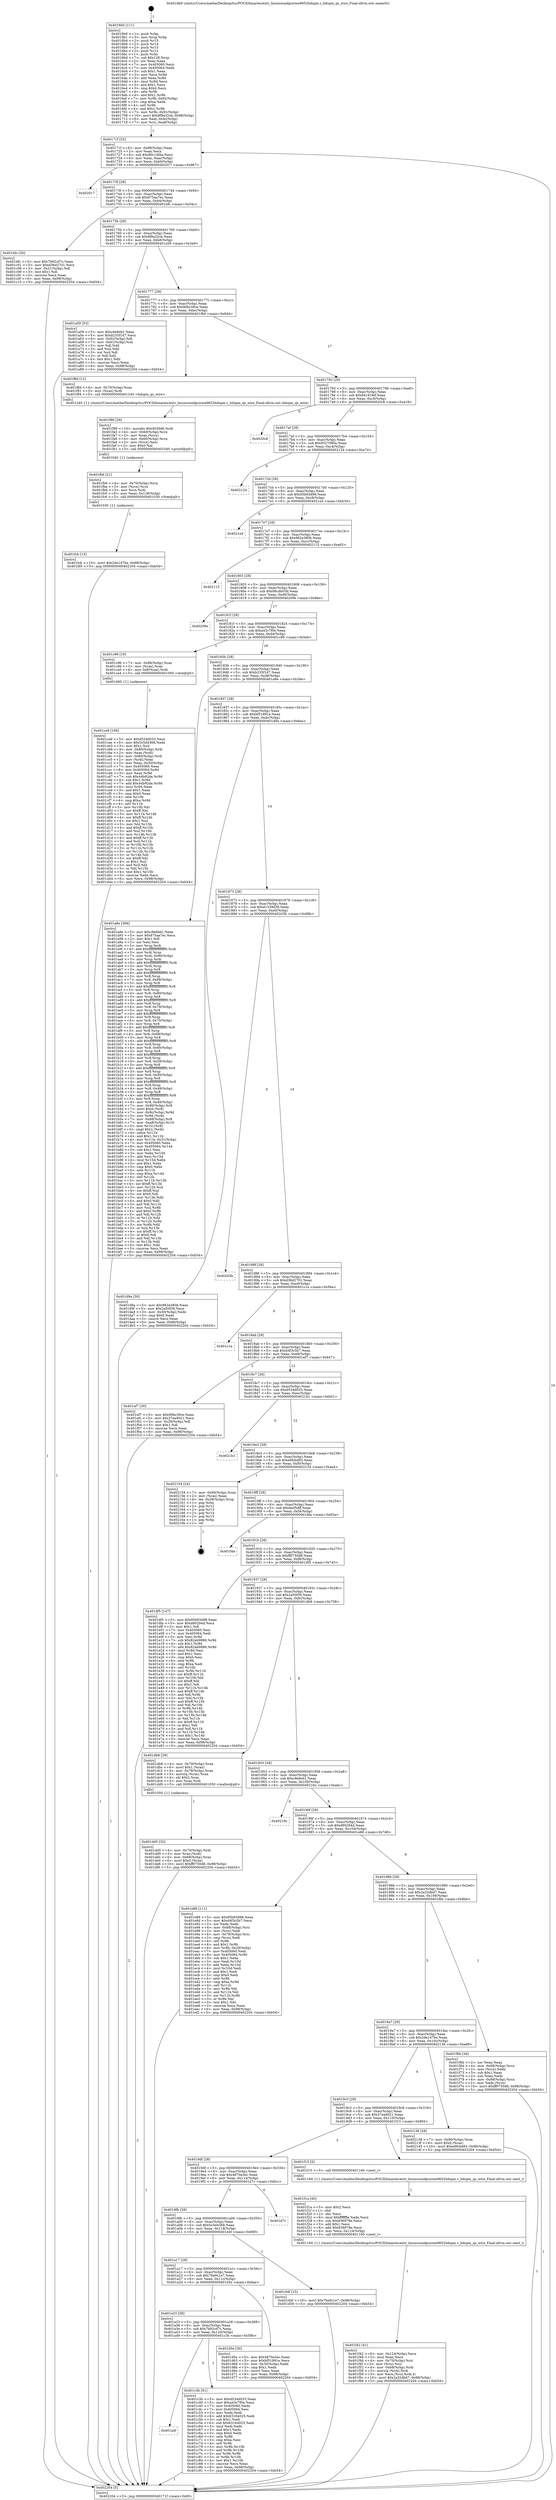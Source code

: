 digraph "0x4016b0" {
  label = "0x4016b0 (/mnt/c/Users/mathe/Desktop/tcc/POCII/binaries/extr_linuxsoundpcirme9652hdspm.c_hdspm_qs_wire_Final-ollvm.out::main(0))"
  labelloc = "t"
  node[shape=record]

  Entry [label="",width=0.3,height=0.3,shape=circle,fillcolor=black,style=filled]
  "0x40171f" [label="{
     0x40171f [32]\l
     | [instrs]\l
     &nbsp;&nbsp;0x40171f \<+6\>: mov -0x98(%rbp),%eax\l
     &nbsp;&nbsp;0x401725 \<+2\>: mov %eax,%ecx\l
     &nbsp;&nbsp;0x401727 \<+6\>: sub $0x80c14fda,%ecx\l
     &nbsp;&nbsp;0x40172d \<+6\>: mov %eax,-0xac(%rbp)\l
     &nbsp;&nbsp;0x401733 \<+6\>: mov %ecx,-0xb0(%rbp)\l
     &nbsp;&nbsp;0x401739 \<+6\>: je 0000000000402017 \<main+0x967\>\l
  }"]
  "0x402017" [label="{
     0x402017\l
  }", style=dashed]
  "0x40173f" [label="{
     0x40173f [28]\l
     | [instrs]\l
     &nbsp;&nbsp;0x40173f \<+5\>: jmp 0000000000401744 \<main+0x94\>\l
     &nbsp;&nbsp;0x401744 \<+6\>: mov -0xac(%rbp),%eax\l
     &nbsp;&nbsp;0x40174a \<+5\>: sub $0x875aa7ec,%eax\l
     &nbsp;&nbsp;0x40174f \<+6\>: mov %eax,-0xb4(%rbp)\l
     &nbsp;&nbsp;0x401755 \<+6\>: je 0000000000401bfc \<main+0x54c\>\l
  }"]
  Exit [label="",width=0.3,height=0.3,shape=circle,fillcolor=black,style=filled,peripheries=2]
  "0x401bfc" [label="{
     0x401bfc [30]\l
     | [instrs]\l
     &nbsp;&nbsp;0x401bfc \<+5\>: mov $0x7b92cd7c,%eax\l
     &nbsp;&nbsp;0x401c01 \<+5\>: mov $0xd36d2701,%ecx\l
     &nbsp;&nbsp;0x401c06 \<+3\>: mov -0x31(%rbp),%dl\l
     &nbsp;&nbsp;0x401c09 \<+3\>: test $0x1,%dl\l
     &nbsp;&nbsp;0x401c0c \<+3\>: cmovne %ecx,%eax\l
     &nbsp;&nbsp;0x401c0f \<+6\>: mov %eax,-0x98(%rbp)\l
     &nbsp;&nbsp;0x401c15 \<+5\>: jmp 0000000000402204 \<main+0xb54\>\l
  }"]
  "0x40175b" [label="{
     0x40175b [28]\l
     | [instrs]\l
     &nbsp;&nbsp;0x40175b \<+5\>: jmp 0000000000401760 \<main+0xb0\>\l
     &nbsp;&nbsp;0x401760 \<+6\>: mov -0xac(%rbp),%eax\l
     &nbsp;&nbsp;0x401766 \<+5\>: sub $0x8f9a32cb,%eax\l
     &nbsp;&nbsp;0x40176b \<+6\>: mov %eax,-0xb8(%rbp)\l
     &nbsp;&nbsp;0x401771 \<+6\>: je 0000000000401a59 \<main+0x3a9\>\l
  }"]
  "0x401fcb" [label="{
     0x401fcb [15]\l
     | [instrs]\l
     &nbsp;&nbsp;0x401fcb \<+10\>: movl $0x2de147be,-0x98(%rbp)\l
     &nbsp;&nbsp;0x401fd5 \<+5\>: jmp 0000000000402204 \<main+0xb54\>\l
  }"]
  "0x401a59" [label="{
     0x401a59 [53]\l
     | [instrs]\l
     &nbsp;&nbsp;0x401a59 \<+5\>: mov $0xc9e8eb1,%eax\l
     &nbsp;&nbsp;0x401a5e \<+5\>: mov $0xb235f1d7,%ecx\l
     &nbsp;&nbsp;0x401a63 \<+6\>: mov -0x92(%rbp),%dl\l
     &nbsp;&nbsp;0x401a69 \<+7\>: mov -0x91(%rbp),%sil\l
     &nbsp;&nbsp;0x401a70 \<+3\>: mov %dl,%dil\l
     &nbsp;&nbsp;0x401a73 \<+3\>: and %sil,%dil\l
     &nbsp;&nbsp;0x401a76 \<+3\>: xor %sil,%dl\l
     &nbsp;&nbsp;0x401a79 \<+3\>: or %dl,%dil\l
     &nbsp;&nbsp;0x401a7c \<+4\>: test $0x1,%dil\l
     &nbsp;&nbsp;0x401a80 \<+3\>: cmovne %ecx,%eax\l
     &nbsp;&nbsp;0x401a83 \<+6\>: mov %eax,-0x98(%rbp)\l
     &nbsp;&nbsp;0x401a89 \<+5\>: jmp 0000000000402204 \<main+0xb54\>\l
  }"]
  "0x401777" [label="{
     0x401777 [28]\l
     | [instrs]\l
     &nbsp;&nbsp;0x401777 \<+5\>: jmp 000000000040177c \<main+0xcc\>\l
     &nbsp;&nbsp;0x40177c \<+6\>: mov -0xac(%rbp),%eax\l
     &nbsp;&nbsp;0x401782 \<+5\>: sub $0x90bc39ce,%eax\l
     &nbsp;&nbsp;0x401787 \<+6\>: mov %eax,-0xbc(%rbp)\l
     &nbsp;&nbsp;0x40178d \<+6\>: je 0000000000401f8d \<main+0x8dd\>\l
  }"]
  "0x402204" [label="{
     0x402204 [5]\l
     | [instrs]\l
     &nbsp;&nbsp;0x402204 \<+5\>: jmp 000000000040171f \<main+0x6f\>\l
  }"]
  "0x4016b0" [label="{
     0x4016b0 [111]\l
     | [instrs]\l
     &nbsp;&nbsp;0x4016b0 \<+1\>: push %rbp\l
     &nbsp;&nbsp;0x4016b1 \<+3\>: mov %rsp,%rbp\l
     &nbsp;&nbsp;0x4016b4 \<+2\>: push %r15\l
     &nbsp;&nbsp;0x4016b6 \<+2\>: push %r14\l
     &nbsp;&nbsp;0x4016b8 \<+2\>: push %r13\l
     &nbsp;&nbsp;0x4016ba \<+2\>: push %r12\l
     &nbsp;&nbsp;0x4016bc \<+1\>: push %rbx\l
     &nbsp;&nbsp;0x4016bd \<+7\>: sub $0x128,%rsp\l
     &nbsp;&nbsp;0x4016c4 \<+2\>: xor %eax,%eax\l
     &nbsp;&nbsp;0x4016c6 \<+7\>: mov 0x405060,%ecx\l
     &nbsp;&nbsp;0x4016cd \<+7\>: mov 0x405064,%edx\l
     &nbsp;&nbsp;0x4016d4 \<+3\>: sub $0x1,%eax\l
     &nbsp;&nbsp;0x4016d7 \<+3\>: mov %ecx,%r8d\l
     &nbsp;&nbsp;0x4016da \<+3\>: add %eax,%r8d\l
     &nbsp;&nbsp;0x4016dd \<+4\>: imul %r8d,%ecx\l
     &nbsp;&nbsp;0x4016e1 \<+3\>: and $0x1,%ecx\l
     &nbsp;&nbsp;0x4016e4 \<+3\>: cmp $0x0,%ecx\l
     &nbsp;&nbsp;0x4016e7 \<+4\>: sete %r9b\l
     &nbsp;&nbsp;0x4016eb \<+4\>: and $0x1,%r9b\l
     &nbsp;&nbsp;0x4016ef \<+7\>: mov %r9b,-0x92(%rbp)\l
     &nbsp;&nbsp;0x4016f6 \<+3\>: cmp $0xa,%edx\l
     &nbsp;&nbsp;0x4016f9 \<+4\>: setl %r9b\l
     &nbsp;&nbsp;0x4016fd \<+4\>: and $0x1,%r9b\l
     &nbsp;&nbsp;0x401701 \<+7\>: mov %r9b,-0x91(%rbp)\l
     &nbsp;&nbsp;0x401708 \<+10\>: movl $0x8f9a32cb,-0x98(%rbp)\l
     &nbsp;&nbsp;0x401712 \<+6\>: mov %edi,-0x9c(%rbp)\l
     &nbsp;&nbsp;0x401718 \<+7\>: mov %rsi,-0xa8(%rbp)\l
  }"]
  "0x401fb6" [label="{
     0x401fb6 [21]\l
     | [instrs]\l
     &nbsp;&nbsp;0x401fb6 \<+4\>: mov -0x70(%rbp),%rcx\l
     &nbsp;&nbsp;0x401fba \<+3\>: mov (%rcx),%rcx\l
     &nbsp;&nbsp;0x401fbd \<+3\>: mov %rcx,%rdi\l
     &nbsp;&nbsp;0x401fc0 \<+6\>: mov %eax,-0x128(%rbp)\l
     &nbsp;&nbsp;0x401fc6 \<+5\>: call 0000000000401030 \<free@plt\>\l
     | [calls]\l
     &nbsp;&nbsp;0x401030 \{1\} (unknown)\l
  }"]
  "0x401f8d" [label="{
     0x401f8d [12]\l
     | [instrs]\l
     &nbsp;&nbsp;0x401f8d \<+4\>: mov -0x70(%rbp),%rax\l
     &nbsp;&nbsp;0x401f91 \<+3\>: mov (%rax),%rdi\l
     &nbsp;&nbsp;0x401f94 \<+5\>: call 0000000000401240 \<hdspm_qs_wire\>\l
     | [calls]\l
     &nbsp;&nbsp;0x401240 \{1\} (/mnt/c/Users/mathe/Desktop/tcc/POCII/binaries/extr_linuxsoundpcirme9652hdspm.c_hdspm_qs_wire_Final-ollvm.out::hdspm_qs_wire)\l
  }"]
  "0x401793" [label="{
     0x401793 [28]\l
     | [instrs]\l
     &nbsp;&nbsp;0x401793 \<+5\>: jmp 0000000000401798 \<main+0xe8\>\l
     &nbsp;&nbsp;0x401798 \<+6\>: mov -0xac(%rbp),%eax\l
     &nbsp;&nbsp;0x40179e \<+5\>: sub $0x94191fef,%eax\l
     &nbsp;&nbsp;0x4017a3 \<+6\>: mov %eax,-0xc0(%rbp)\l
     &nbsp;&nbsp;0x4017a9 \<+6\>: je 00000000004020c8 \<main+0xa18\>\l
  }"]
  "0x401f99" [label="{
     0x401f99 [29]\l
     | [instrs]\l
     &nbsp;&nbsp;0x401f99 \<+10\>: movabs $0x4030d6,%rdi\l
     &nbsp;&nbsp;0x401fa3 \<+4\>: mov -0x60(%rbp),%rcx\l
     &nbsp;&nbsp;0x401fa7 \<+2\>: mov %eax,(%rcx)\l
     &nbsp;&nbsp;0x401fa9 \<+4\>: mov -0x60(%rbp),%rcx\l
     &nbsp;&nbsp;0x401fad \<+2\>: mov (%rcx),%esi\l
     &nbsp;&nbsp;0x401faf \<+2\>: mov $0x0,%al\l
     &nbsp;&nbsp;0x401fb1 \<+5\>: call 0000000000401040 \<printf@plt\>\l
     | [calls]\l
     &nbsp;&nbsp;0x401040 \{1\} (unknown)\l
  }"]
  "0x4020c8" [label="{
     0x4020c8\l
  }", style=dashed]
  "0x4017af" [label="{
     0x4017af [28]\l
     | [instrs]\l
     &nbsp;&nbsp;0x4017af \<+5\>: jmp 00000000004017b4 \<main+0x104\>\l
     &nbsp;&nbsp;0x4017b4 \<+6\>: mov -0xac(%rbp),%eax\l
     &nbsp;&nbsp;0x4017ba \<+5\>: sub $0x9527080e,%eax\l
     &nbsp;&nbsp;0x4017bf \<+6\>: mov %eax,-0xc4(%rbp)\l
     &nbsp;&nbsp;0x4017c5 \<+6\>: je 0000000000402124 \<main+0xa74\>\l
  }"]
  "0x401f42" [label="{
     0x401f42 [41]\l
     | [instrs]\l
     &nbsp;&nbsp;0x401f42 \<+6\>: mov -0x124(%rbp),%ecx\l
     &nbsp;&nbsp;0x401f48 \<+3\>: imul %eax,%ecx\l
     &nbsp;&nbsp;0x401f4b \<+4\>: mov -0x70(%rbp),%rsi\l
     &nbsp;&nbsp;0x401f4f \<+3\>: mov (%rsi),%rsi\l
     &nbsp;&nbsp;0x401f52 \<+4\>: mov -0x68(%rbp),%rdi\l
     &nbsp;&nbsp;0x401f56 \<+3\>: movslq (%rdi),%rdi\l
     &nbsp;&nbsp;0x401f59 \<+3\>: mov %ecx,(%rsi,%rdi,4)\l
     &nbsp;&nbsp;0x401f5c \<+10\>: movl $0x2a32dbd7,-0x98(%rbp)\l
     &nbsp;&nbsp;0x401f66 \<+5\>: jmp 0000000000402204 \<main+0xb54\>\l
  }"]
  "0x402124" [label="{
     0x402124\l
  }", style=dashed]
  "0x4017cb" [label="{
     0x4017cb [28]\l
     | [instrs]\l
     &nbsp;&nbsp;0x4017cb \<+5\>: jmp 00000000004017d0 \<main+0x120\>\l
     &nbsp;&nbsp;0x4017d0 \<+6\>: mov -0xac(%rbp),%eax\l
     &nbsp;&nbsp;0x4017d6 \<+5\>: sub $0x95b93d98,%eax\l
     &nbsp;&nbsp;0x4017db \<+6\>: mov %eax,-0xc8(%rbp)\l
     &nbsp;&nbsp;0x4017e1 \<+6\>: je 00000000004021e4 \<main+0xb34\>\l
  }"]
  "0x401f1a" [label="{
     0x401f1a [40]\l
     | [instrs]\l
     &nbsp;&nbsp;0x401f1a \<+5\>: mov $0x2,%ecx\l
     &nbsp;&nbsp;0x401f1f \<+1\>: cltd\l
     &nbsp;&nbsp;0x401f20 \<+2\>: idiv %ecx\l
     &nbsp;&nbsp;0x401f22 \<+6\>: imul $0xfffffffe,%edx,%ecx\l
     &nbsp;&nbsp;0x401f28 \<+6\>: sub $0x836978e,%ecx\l
     &nbsp;&nbsp;0x401f2e \<+3\>: add $0x1,%ecx\l
     &nbsp;&nbsp;0x401f31 \<+6\>: add $0x836978e,%ecx\l
     &nbsp;&nbsp;0x401f37 \<+6\>: mov %ecx,-0x124(%rbp)\l
     &nbsp;&nbsp;0x401f3d \<+5\>: call 0000000000401160 \<next_i\>\l
     | [calls]\l
     &nbsp;&nbsp;0x401160 \{1\} (/mnt/c/Users/mathe/Desktop/tcc/POCII/binaries/extr_linuxsoundpcirme9652hdspm.c_hdspm_qs_wire_Final-ollvm.out::next_i)\l
  }"]
  "0x4021e4" [label="{
     0x4021e4\l
  }", style=dashed]
  "0x4017e7" [label="{
     0x4017e7 [28]\l
     | [instrs]\l
     &nbsp;&nbsp;0x4017e7 \<+5\>: jmp 00000000004017ec \<main+0x13c\>\l
     &nbsp;&nbsp;0x4017ec \<+6\>: mov -0xac(%rbp),%eax\l
     &nbsp;&nbsp;0x4017f2 \<+5\>: sub $0x982e380b,%eax\l
     &nbsp;&nbsp;0x4017f7 \<+6\>: mov %eax,-0xcc(%rbp)\l
     &nbsp;&nbsp;0x4017fd \<+6\>: je 0000000000402115 \<main+0xa65\>\l
  }"]
  "0x401dd5" [label="{
     0x401dd5 [32]\l
     | [instrs]\l
     &nbsp;&nbsp;0x401dd5 \<+4\>: mov -0x70(%rbp),%rdi\l
     &nbsp;&nbsp;0x401dd9 \<+3\>: mov %rax,(%rdi)\l
     &nbsp;&nbsp;0x401ddc \<+4\>: mov -0x68(%rbp),%rax\l
     &nbsp;&nbsp;0x401de0 \<+6\>: movl $0x0,(%rax)\l
     &nbsp;&nbsp;0x401de6 \<+10\>: movl $0xff0750d8,-0x98(%rbp)\l
     &nbsp;&nbsp;0x401df0 \<+5\>: jmp 0000000000402204 \<main+0xb54\>\l
  }"]
  "0x402115" [label="{
     0x402115\l
  }", style=dashed]
  "0x401803" [label="{
     0x401803 [28]\l
     | [instrs]\l
     &nbsp;&nbsp;0x401803 \<+5\>: jmp 0000000000401808 \<main+0x158\>\l
     &nbsp;&nbsp;0x401808 \<+6\>: mov -0xac(%rbp),%eax\l
     &nbsp;&nbsp;0x40180e \<+5\>: sub $0x98cdb03b,%eax\l
     &nbsp;&nbsp;0x401813 \<+6\>: mov %eax,-0xd0(%rbp)\l
     &nbsp;&nbsp;0x401819 \<+6\>: je 000000000040209e \<main+0x9ee\>\l
  }"]
  "0x401ca9" [label="{
     0x401ca9 [166]\l
     | [instrs]\l
     &nbsp;&nbsp;0x401ca9 \<+5\>: mov $0xd534d033,%ecx\l
     &nbsp;&nbsp;0x401cae \<+5\>: mov $0x5c5d4368,%edx\l
     &nbsp;&nbsp;0x401cb3 \<+3\>: mov $0x1,%sil\l
     &nbsp;&nbsp;0x401cb6 \<+4\>: mov -0x80(%rbp),%rdi\l
     &nbsp;&nbsp;0x401cba \<+2\>: mov %eax,(%rdi)\l
     &nbsp;&nbsp;0x401cbc \<+4\>: mov -0x80(%rbp),%rdi\l
     &nbsp;&nbsp;0x401cc0 \<+2\>: mov (%rdi),%eax\l
     &nbsp;&nbsp;0x401cc2 \<+3\>: mov %eax,-0x30(%rbp)\l
     &nbsp;&nbsp;0x401cc5 \<+7\>: mov 0x405060,%eax\l
     &nbsp;&nbsp;0x401ccc \<+8\>: mov 0x405064,%r8d\l
     &nbsp;&nbsp;0x401cd4 \<+3\>: mov %eax,%r9d\l
     &nbsp;&nbsp;0x401cd7 \<+7\>: sub $0x44b92de,%r9d\l
     &nbsp;&nbsp;0x401cde \<+4\>: sub $0x1,%r9d\l
     &nbsp;&nbsp;0x401ce2 \<+7\>: add $0x44b92de,%r9d\l
     &nbsp;&nbsp;0x401ce9 \<+4\>: imul %r9d,%eax\l
     &nbsp;&nbsp;0x401ced \<+3\>: and $0x1,%eax\l
     &nbsp;&nbsp;0x401cf0 \<+3\>: cmp $0x0,%eax\l
     &nbsp;&nbsp;0x401cf3 \<+4\>: sete %r10b\l
     &nbsp;&nbsp;0x401cf7 \<+4\>: cmp $0xa,%r8d\l
     &nbsp;&nbsp;0x401cfb \<+4\>: setl %r11b\l
     &nbsp;&nbsp;0x401cff \<+3\>: mov %r10b,%bl\l
     &nbsp;&nbsp;0x401d02 \<+3\>: xor $0xff,%bl\l
     &nbsp;&nbsp;0x401d05 \<+3\>: mov %r11b,%r14b\l
     &nbsp;&nbsp;0x401d08 \<+4\>: xor $0xff,%r14b\l
     &nbsp;&nbsp;0x401d0c \<+4\>: xor $0x1,%sil\l
     &nbsp;&nbsp;0x401d10 \<+3\>: mov %bl,%r15b\l
     &nbsp;&nbsp;0x401d13 \<+4\>: and $0xff,%r15b\l
     &nbsp;&nbsp;0x401d17 \<+3\>: and %sil,%r10b\l
     &nbsp;&nbsp;0x401d1a \<+3\>: mov %r14b,%r12b\l
     &nbsp;&nbsp;0x401d1d \<+4\>: and $0xff,%r12b\l
     &nbsp;&nbsp;0x401d21 \<+3\>: and %sil,%r11b\l
     &nbsp;&nbsp;0x401d24 \<+3\>: or %r10b,%r15b\l
     &nbsp;&nbsp;0x401d27 \<+3\>: or %r11b,%r12b\l
     &nbsp;&nbsp;0x401d2a \<+3\>: xor %r12b,%r15b\l
     &nbsp;&nbsp;0x401d2d \<+3\>: or %r14b,%bl\l
     &nbsp;&nbsp;0x401d30 \<+3\>: xor $0xff,%bl\l
     &nbsp;&nbsp;0x401d33 \<+4\>: or $0x1,%sil\l
     &nbsp;&nbsp;0x401d37 \<+3\>: and %sil,%bl\l
     &nbsp;&nbsp;0x401d3a \<+3\>: or %bl,%r15b\l
     &nbsp;&nbsp;0x401d3d \<+4\>: test $0x1,%r15b\l
     &nbsp;&nbsp;0x401d41 \<+3\>: cmovne %edx,%ecx\l
     &nbsp;&nbsp;0x401d44 \<+6\>: mov %ecx,-0x98(%rbp)\l
     &nbsp;&nbsp;0x401d4a \<+5\>: jmp 0000000000402204 \<main+0xb54\>\l
  }"]
  "0x40209e" [label="{
     0x40209e\l
  }", style=dashed]
  "0x40181f" [label="{
     0x40181f [28]\l
     | [instrs]\l
     &nbsp;&nbsp;0x40181f \<+5\>: jmp 0000000000401824 \<main+0x174\>\l
     &nbsp;&nbsp;0x401824 \<+6\>: mov -0xac(%rbp),%eax\l
     &nbsp;&nbsp;0x40182a \<+5\>: sub $0xa43c7f0e,%eax\l
     &nbsp;&nbsp;0x40182f \<+6\>: mov %eax,-0xd4(%rbp)\l
     &nbsp;&nbsp;0x401835 \<+6\>: je 0000000000401c96 \<main+0x5e6\>\l
  }"]
  "0x401a4f" [label="{
     0x401a4f\l
  }", style=dashed]
  "0x401c96" [label="{
     0x401c96 [19]\l
     | [instrs]\l
     &nbsp;&nbsp;0x401c96 \<+7\>: mov -0x88(%rbp),%rax\l
     &nbsp;&nbsp;0x401c9d \<+3\>: mov (%rax),%rax\l
     &nbsp;&nbsp;0x401ca0 \<+4\>: mov 0x8(%rax),%rdi\l
     &nbsp;&nbsp;0x401ca4 \<+5\>: call 0000000000401060 \<atoi@plt\>\l
     | [calls]\l
     &nbsp;&nbsp;0x401060 \{1\} (unknown)\l
  }"]
  "0x40183b" [label="{
     0x40183b [28]\l
     | [instrs]\l
     &nbsp;&nbsp;0x40183b \<+5\>: jmp 0000000000401840 \<main+0x190\>\l
     &nbsp;&nbsp;0x401840 \<+6\>: mov -0xac(%rbp),%eax\l
     &nbsp;&nbsp;0x401846 \<+5\>: sub $0xb235f1d7,%eax\l
     &nbsp;&nbsp;0x40184b \<+6\>: mov %eax,-0xd8(%rbp)\l
     &nbsp;&nbsp;0x401851 \<+6\>: je 0000000000401a8e \<main+0x3de\>\l
  }"]
  "0x401c3b" [label="{
     0x401c3b [91]\l
     | [instrs]\l
     &nbsp;&nbsp;0x401c3b \<+5\>: mov $0xd534d033,%eax\l
     &nbsp;&nbsp;0x401c40 \<+5\>: mov $0xa43c7f0e,%ecx\l
     &nbsp;&nbsp;0x401c45 \<+7\>: mov 0x405060,%edx\l
     &nbsp;&nbsp;0x401c4c \<+7\>: mov 0x405064,%esi\l
     &nbsp;&nbsp;0x401c53 \<+2\>: mov %edx,%edi\l
     &nbsp;&nbsp;0x401c55 \<+6\>: add $0x63164025,%edi\l
     &nbsp;&nbsp;0x401c5b \<+3\>: sub $0x1,%edi\l
     &nbsp;&nbsp;0x401c5e \<+6\>: sub $0x63164025,%edi\l
     &nbsp;&nbsp;0x401c64 \<+3\>: imul %edi,%edx\l
     &nbsp;&nbsp;0x401c67 \<+3\>: and $0x1,%edx\l
     &nbsp;&nbsp;0x401c6a \<+3\>: cmp $0x0,%edx\l
     &nbsp;&nbsp;0x401c6d \<+4\>: sete %r8b\l
     &nbsp;&nbsp;0x401c71 \<+3\>: cmp $0xa,%esi\l
     &nbsp;&nbsp;0x401c74 \<+4\>: setl %r9b\l
     &nbsp;&nbsp;0x401c78 \<+3\>: mov %r8b,%r10b\l
     &nbsp;&nbsp;0x401c7b \<+3\>: and %r9b,%r10b\l
     &nbsp;&nbsp;0x401c7e \<+3\>: xor %r9b,%r8b\l
     &nbsp;&nbsp;0x401c81 \<+3\>: or %r8b,%r10b\l
     &nbsp;&nbsp;0x401c84 \<+4\>: test $0x1,%r10b\l
     &nbsp;&nbsp;0x401c88 \<+3\>: cmovne %ecx,%eax\l
     &nbsp;&nbsp;0x401c8b \<+6\>: mov %eax,-0x98(%rbp)\l
     &nbsp;&nbsp;0x401c91 \<+5\>: jmp 0000000000402204 \<main+0xb54\>\l
  }"]
  "0x401a8e" [label="{
     0x401a8e [366]\l
     | [instrs]\l
     &nbsp;&nbsp;0x401a8e \<+5\>: mov $0xc9e8eb1,%eax\l
     &nbsp;&nbsp;0x401a93 \<+5\>: mov $0x875aa7ec,%ecx\l
     &nbsp;&nbsp;0x401a98 \<+2\>: mov $0x1,%dl\l
     &nbsp;&nbsp;0x401a9a \<+2\>: xor %esi,%esi\l
     &nbsp;&nbsp;0x401a9c \<+3\>: mov %rsp,%rdi\l
     &nbsp;&nbsp;0x401a9f \<+4\>: add $0xfffffffffffffff0,%rdi\l
     &nbsp;&nbsp;0x401aa3 \<+3\>: mov %rdi,%rsp\l
     &nbsp;&nbsp;0x401aa6 \<+7\>: mov %rdi,-0x90(%rbp)\l
     &nbsp;&nbsp;0x401aad \<+3\>: mov %rsp,%rdi\l
     &nbsp;&nbsp;0x401ab0 \<+4\>: add $0xfffffffffffffff0,%rdi\l
     &nbsp;&nbsp;0x401ab4 \<+3\>: mov %rdi,%rsp\l
     &nbsp;&nbsp;0x401ab7 \<+3\>: mov %rsp,%r8\l
     &nbsp;&nbsp;0x401aba \<+4\>: add $0xfffffffffffffff0,%r8\l
     &nbsp;&nbsp;0x401abe \<+3\>: mov %r8,%rsp\l
     &nbsp;&nbsp;0x401ac1 \<+7\>: mov %r8,-0x88(%rbp)\l
     &nbsp;&nbsp;0x401ac8 \<+3\>: mov %rsp,%r8\l
     &nbsp;&nbsp;0x401acb \<+4\>: add $0xfffffffffffffff0,%r8\l
     &nbsp;&nbsp;0x401acf \<+3\>: mov %r8,%rsp\l
     &nbsp;&nbsp;0x401ad2 \<+4\>: mov %r8,-0x80(%rbp)\l
     &nbsp;&nbsp;0x401ad6 \<+3\>: mov %rsp,%r8\l
     &nbsp;&nbsp;0x401ad9 \<+4\>: add $0xfffffffffffffff0,%r8\l
     &nbsp;&nbsp;0x401add \<+3\>: mov %r8,%rsp\l
     &nbsp;&nbsp;0x401ae0 \<+4\>: mov %r8,-0x78(%rbp)\l
     &nbsp;&nbsp;0x401ae4 \<+3\>: mov %rsp,%r8\l
     &nbsp;&nbsp;0x401ae7 \<+4\>: add $0xfffffffffffffff0,%r8\l
     &nbsp;&nbsp;0x401aeb \<+3\>: mov %r8,%rsp\l
     &nbsp;&nbsp;0x401aee \<+4\>: mov %r8,-0x70(%rbp)\l
     &nbsp;&nbsp;0x401af2 \<+3\>: mov %rsp,%r8\l
     &nbsp;&nbsp;0x401af5 \<+4\>: add $0xfffffffffffffff0,%r8\l
     &nbsp;&nbsp;0x401af9 \<+3\>: mov %r8,%rsp\l
     &nbsp;&nbsp;0x401afc \<+4\>: mov %r8,-0x68(%rbp)\l
     &nbsp;&nbsp;0x401b00 \<+3\>: mov %rsp,%r8\l
     &nbsp;&nbsp;0x401b03 \<+4\>: add $0xfffffffffffffff0,%r8\l
     &nbsp;&nbsp;0x401b07 \<+3\>: mov %r8,%rsp\l
     &nbsp;&nbsp;0x401b0a \<+4\>: mov %r8,-0x60(%rbp)\l
     &nbsp;&nbsp;0x401b0e \<+3\>: mov %rsp,%r8\l
     &nbsp;&nbsp;0x401b11 \<+4\>: add $0xfffffffffffffff0,%r8\l
     &nbsp;&nbsp;0x401b15 \<+3\>: mov %r8,%rsp\l
     &nbsp;&nbsp;0x401b18 \<+4\>: mov %r8,-0x58(%rbp)\l
     &nbsp;&nbsp;0x401b1c \<+3\>: mov %rsp,%r8\l
     &nbsp;&nbsp;0x401b1f \<+4\>: add $0xfffffffffffffff0,%r8\l
     &nbsp;&nbsp;0x401b23 \<+3\>: mov %r8,%rsp\l
     &nbsp;&nbsp;0x401b26 \<+4\>: mov %r8,-0x50(%rbp)\l
     &nbsp;&nbsp;0x401b2a \<+3\>: mov %rsp,%r8\l
     &nbsp;&nbsp;0x401b2d \<+4\>: add $0xfffffffffffffff0,%r8\l
     &nbsp;&nbsp;0x401b31 \<+3\>: mov %r8,%rsp\l
     &nbsp;&nbsp;0x401b34 \<+4\>: mov %r8,-0x48(%rbp)\l
     &nbsp;&nbsp;0x401b38 \<+3\>: mov %rsp,%r8\l
     &nbsp;&nbsp;0x401b3b \<+4\>: add $0xfffffffffffffff0,%r8\l
     &nbsp;&nbsp;0x401b3f \<+3\>: mov %r8,%rsp\l
     &nbsp;&nbsp;0x401b42 \<+4\>: mov %r8,-0x40(%rbp)\l
     &nbsp;&nbsp;0x401b46 \<+7\>: mov -0x90(%rbp),%r8\l
     &nbsp;&nbsp;0x401b4d \<+7\>: movl $0x0,(%r8)\l
     &nbsp;&nbsp;0x401b54 \<+7\>: mov -0x9c(%rbp),%r9d\l
     &nbsp;&nbsp;0x401b5b \<+3\>: mov %r9d,(%rdi)\l
     &nbsp;&nbsp;0x401b5e \<+7\>: mov -0x88(%rbp),%r8\l
     &nbsp;&nbsp;0x401b65 \<+7\>: mov -0xa8(%rbp),%r10\l
     &nbsp;&nbsp;0x401b6c \<+3\>: mov %r10,(%r8)\l
     &nbsp;&nbsp;0x401b6f \<+3\>: cmpl $0x2,(%rdi)\l
     &nbsp;&nbsp;0x401b72 \<+4\>: setne %r11b\l
     &nbsp;&nbsp;0x401b76 \<+4\>: and $0x1,%r11b\l
     &nbsp;&nbsp;0x401b7a \<+4\>: mov %r11b,-0x31(%rbp)\l
     &nbsp;&nbsp;0x401b7e \<+7\>: mov 0x405060,%ebx\l
     &nbsp;&nbsp;0x401b85 \<+8\>: mov 0x405064,%r14d\l
     &nbsp;&nbsp;0x401b8d \<+3\>: sub $0x1,%esi\l
     &nbsp;&nbsp;0x401b90 \<+3\>: mov %ebx,%r15d\l
     &nbsp;&nbsp;0x401b93 \<+3\>: add %esi,%r15d\l
     &nbsp;&nbsp;0x401b96 \<+4\>: imul %r15d,%ebx\l
     &nbsp;&nbsp;0x401b9a \<+3\>: and $0x1,%ebx\l
     &nbsp;&nbsp;0x401b9d \<+3\>: cmp $0x0,%ebx\l
     &nbsp;&nbsp;0x401ba0 \<+4\>: sete %r11b\l
     &nbsp;&nbsp;0x401ba4 \<+4\>: cmp $0xa,%r14d\l
     &nbsp;&nbsp;0x401ba8 \<+4\>: setl %r12b\l
     &nbsp;&nbsp;0x401bac \<+3\>: mov %r11b,%r13b\l
     &nbsp;&nbsp;0x401baf \<+4\>: xor $0xff,%r13b\l
     &nbsp;&nbsp;0x401bb3 \<+3\>: mov %r12b,%sil\l
     &nbsp;&nbsp;0x401bb6 \<+4\>: xor $0xff,%sil\l
     &nbsp;&nbsp;0x401bba \<+3\>: xor $0x0,%dl\l
     &nbsp;&nbsp;0x401bbd \<+3\>: mov %r13b,%dil\l
     &nbsp;&nbsp;0x401bc0 \<+4\>: and $0x0,%dil\l
     &nbsp;&nbsp;0x401bc4 \<+3\>: and %dl,%r11b\l
     &nbsp;&nbsp;0x401bc7 \<+3\>: mov %sil,%r8b\l
     &nbsp;&nbsp;0x401bca \<+4\>: and $0x0,%r8b\l
     &nbsp;&nbsp;0x401bce \<+3\>: and %dl,%r12b\l
     &nbsp;&nbsp;0x401bd1 \<+3\>: or %r11b,%dil\l
     &nbsp;&nbsp;0x401bd4 \<+3\>: or %r12b,%r8b\l
     &nbsp;&nbsp;0x401bd7 \<+3\>: xor %r8b,%dil\l
     &nbsp;&nbsp;0x401bda \<+3\>: or %sil,%r13b\l
     &nbsp;&nbsp;0x401bdd \<+4\>: xor $0xff,%r13b\l
     &nbsp;&nbsp;0x401be1 \<+3\>: or $0x0,%dl\l
     &nbsp;&nbsp;0x401be4 \<+3\>: and %dl,%r13b\l
     &nbsp;&nbsp;0x401be7 \<+3\>: or %r13b,%dil\l
     &nbsp;&nbsp;0x401bea \<+4\>: test $0x1,%dil\l
     &nbsp;&nbsp;0x401bee \<+3\>: cmovne %ecx,%eax\l
     &nbsp;&nbsp;0x401bf1 \<+6\>: mov %eax,-0x98(%rbp)\l
     &nbsp;&nbsp;0x401bf7 \<+5\>: jmp 0000000000402204 \<main+0xb54\>\l
  }"]
  "0x401857" [label="{
     0x401857 [28]\l
     | [instrs]\l
     &nbsp;&nbsp;0x401857 \<+5\>: jmp 000000000040185c \<main+0x1ac\>\l
     &nbsp;&nbsp;0x40185c \<+6\>: mov -0xac(%rbp),%eax\l
     &nbsp;&nbsp;0x401862 \<+5\>: sub $0xbf51891e,%eax\l
     &nbsp;&nbsp;0x401867 \<+6\>: mov %eax,-0xdc(%rbp)\l
     &nbsp;&nbsp;0x40186d \<+6\>: je 0000000000401d9a \<main+0x6ea\>\l
  }"]
  "0x401a33" [label="{
     0x401a33 [28]\l
     | [instrs]\l
     &nbsp;&nbsp;0x401a33 \<+5\>: jmp 0000000000401a38 \<main+0x388\>\l
     &nbsp;&nbsp;0x401a38 \<+6\>: mov -0xac(%rbp),%eax\l
     &nbsp;&nbsp;0x401a3e \<+5\>: sub $0x7b92cd7c,%eax\l
     &nbsp;&nbsp;0x401a43 \<+6\>: mov %eax,-0x120(%rbp)\l
     &nbsp;&nbsp;0x401a49 \<+6\>: je 0000000000401c3b \<main+0x58b\>\l
  }"]
  "0x401d5e" [label="{
     0x401d5e [30]\l
     | [instrs]\l
     &nbsp;&nbsp;0x401d5e \<+5\>: mov $0x4870a3ec,%eax\l
     &nbsp;&nbsp;0x401d63 \<+5\>: mov $0xbf51891e,%ecx\l
     &nbsp;&nbsp;0x401d68 \<+3\>: mov -0x30(%rbp),%edx\l
     &nbsp;&nbsp;0x401d6b \<+3\>: cmp $0x1,%edx\l
     &nbsp;&nbsp;0x401d6e \<+3\>: cmovl %ecx,%eax\l
     &nbsp;&nbsp;0x401d71 \<+6\>: mov %eax,-0x98(%rbp)\l
     &nbsp;&nbsp;0x401d77 \<+5\>: jmp 0000000000402204 \<main+0xb54\>\l
  }"]
  "0x401d9a" [label="{
     0x401d9a [30]\l
     | [instrs]\l
     &nbsp;&nbsp;0x401d9a \<+5\>: mov $0x982e380b,%eax\l
     &nbsp;&nbsp;0x401d9f \<+5\>: mov $0x2a50f39,%ecx\l
     &nbsp;&nbsp;0x401da4 \<+3\>: mov -0x30(%rbp),%edx\l
     &nbsp;&nbsp;0x401da7 \<+3\>: cmp $0x0,%edx\l
     &nbsp;&nbsp;0x401daa \<+3\>: cmove %ecx,%eax\l
     &nbsp;&nbsp;0x401dad \<+6\>: mov %eax,-0x98(%rbp)\l
     &nbsp;&nbsp;0x401db3 \<+5\>: jmp 0000000000402204 \<main+0xb54\>\l
  }"]
  "0x401873" [label="{
     0x401873 [28]\l
     | [instrs]\l
     &nbsp;&nbsp;0x401873 \<+5\>: jmp 0000000000401878 \<main+0x1c8\>\l
     &nbsp;&nbsp;0x401878 \<+6\>: mov -0xac(%rbp),%eax\l
     &nbsp;&nbsp;0x40187e \<+5\>: sub $0xd1339d39,%eax\l
     &nbsp;&nbsp;0x401883 \<+6\>: mov %eax,-0xe0(%rbp)\l
     &nbsp;&nbsp;0x401889 \<+6\>: je 000000000040203b \<main+0x98b\>\l
  }"]
  "0x401a17" [label="{
     0x401a17 [28]\l
     | [instrs]\l
     &nbsp;&nbsp;0x401a17 \<+5\>: jmp 0000000000401a1c \<main+0x36c\>\l
     &nbsp;&nbsp;0x401a1c \<+6\>: mov -0xac(%rbp),%eax\l
     &nbsp;&nbsp;0x401a22 \<+5\>: sub $0x76e9c1e7,%eax\l
     &nbsp;&nbsp;0x401a27 \<+6\>: mov %eax,-0x11c(%rbp)\l
     &nbsp;&nbsp;0x401a2d \<+6\>: je 0000000000401d5e \<main+0x6ae\>\l
  }"]
  "0x40203b" [label="{
     0x40203b\l
  }", style=dashed]
  "0x40188f" [label="{
     0x40188f [28]\l
     | [instrs]\l
     &nbsp;&nbsp;0x40188f \<+5\>: jmp 0000000000401894 \<main+0x1e4\>\l
     &nbsp;&nbsp;0x401894 \<+6\>: mov -0xac(%rbp),%eax\l
     &nbsp;&nbsp;0x40189a \<+5\>: sub $0xd36d2701,%eax\l
     &nbsp;&nbsp;0x40189f \<+6\>: mov %eax,-0xe4(%rbp)\l
     &nbsp;&nbsp;0x4018a5 \<+6\>: je 0000000000401c1a \<main+0x56a\>\l
  }"]
  "0x401d4f" [label="{
     0x401d4f [15]\l
     | [instrs]\l
     &nbsp;&nbsp;0x401d4f \<+10\>: movl $0x76e9c1e7,-0x98(%rbp)\l
     &nbsp;&nbsp;0x401d59 \<+5\>: jmp 0000000000402204 \<main+0xb54\>\l
  }"]
  "0x401c1a" [label="{
     0x401c1a\l
  }", style=dashed]
  "0x4018ab" [label="{
     0x4018ab [28]\l
     | [instrs]\l
     &nbsp;&nbsp;0x4018ab \<+5\>: jmp 00000000004018b0 \<main+0x200\>\l
     &nbsp;&nbsp;0x4018b0 \<+6\>: mov -0xac(%rbp),%eax\l
     &nbsp;&nbsp;0x4018b6 \<+5\>: sub $0xd4f3c5b7,%eax\l
     &nbsp;&nbsp;0x4018bb \<+6\>: mov %eax,-0xe8(%rbp)\l
     &nbsp;&nbsp;0x4018c1 \<+6\>: je 0000000000401ef7 \<main+0x847\>\l
  }"]
  "0x4019fb" [label="{
     0x4019fb [28]\l
     | [instrs]\l
     &nbsp;&nbsp;0x4019fb \<+5\>: jmp 0000000000401a00 \<main+0x350\>\l
     &nbsp;&nbsp;0x401a00 \<+6\>: mov -0xac(%rbp),%eax\l
     &nbsp;&nbsp;0x401a06 \<+5\>: sub $0x5c5d4368,%eax\l
     &nbsp;&nbsp;0x401a0b \<+6\>: mov %eax,-0x118(%rbp)\l
     &nbsp;&nbsp;0x401a11 \<+6\>: je 0000000000401d4f \<main+0x69f\>\l
  }"]
  "0x401ef7" [label="{
     0x401ef7 [30]\l
     | [instrs]\l
     &nbsp;&nbsp;0x401ef7 \<+5\>: mov $0x90bc39ce,%eax\l
     &nbsp;&nbsp;0x401efc \<+5\>: mov $0x37ea9021,%ecx\l
     &nbsp;&nbsp;0x401f01 \<+3\>: mov -0x29(%rbp),%dl\l
     &nbsp;&nbsp;0x401f04 \<+3\>: test $0x1,%dl\l
     &nbsp;&nbsp;0x401f07 \<+3\>: cmovne %ecx,%eax\l
     &nbsp;&nbsp;0x401f0a \<+6\>: mov %eax,-0x98(%rbp)\l
     &nbsp;&nbsp;0x401f10 \<+5\>: jmp 0000000000402204 \<main+0xb54\>\l
  }"]
  "0x4018c7" [label="{
     0x4018c7 [28]\l
     | [instrs]\l
     &nbsp;&nbsp;0x4018c7 \<+5\>: jmp 00000000004018cc \<main+0x21c\>\l
     &nbsp;&nbsp;0x4018cc \<+6\>: mov -0xac(%rbp),%eax\l
     &nbsp;&nbsp;0x4018d2 \<+5\>: sub $0xd534d033,%eax\l
     &nbsp;&nbsp;0x4018d7 \<+6\>: mov %eax,-0xec(%rbp)\l
     &nbsp;&nbsp;0x4018dd \<+6\>: je 00000000004021b1 \<main+0xb01\>\l
  }"]
  "0x401d7c" [label="{
     0x401d7c\l
  }", style=dashed]
  "0x4021b1" [label="{
     0x4021b1\l
  }", style=dashed]
  "0x4018e3" [label="{
     0x4018e3 [28]\l
     | [instrs]\l
     &nbsp;&nbsp;0x4018e3 \<+5\>: jmp 00000000004018e8 \<main+0x238\>\l
     &nbsp;&nbsp;0x4018e8 \<+6\>: mov -0xac(%rbp),%eax\l
     &nbsp;&nbsp;0x4018ee \<+5\>: sub $0xe6fcbd93,%eax\l
     &nbsp;&nbsp;0x4018f3 \<+6\>: mov %eax,-0xf0(%rbp)\l
     &nbsp;&nbsp;0x4018f9 \<+6\>: je 0000000000402154 \<main+0xaa4\>\l
  }"]
  "0x4019df" [label="{
     0x4019df [28]\l
     | [instrs]\l
     &nbsp;&nbsp;0x4019df \<+5\>: jmp 00000000004019e4 \<main+0x334\>\l
     &nbsp;&nbsp;0x4019e4 \<+6\>: mov -0xac(%rbp),%eax\l
     &nbsp;&nbsp;0x4019ea \<+5\>: sub $0x4870a3ec,%eax\l
     &nbsp;&nbsp;0x4019ef \<+6\>: mov %eax,-0x114(%rbp)\l
     &nbsp;&nbsp;0x4019f5 \<+6\>: je 0000000000401d7c \<main+0x6cc\>\l
  }"]
  "0x402154" [label="{
     0x402154 [24]\l
     | [instrs]\l
     &nbsp;&nbsp;0x402154 \<+7\>: mov -0x90(%rbp),%rax\l
     &nbsp;&nbsp;0x40215b \<+2\>: mov (%rax),%eax\l
     &nbsp;&nbsp;0x40215d \<+4\>: lea -0x28(%rbp),%rsp\l
     &nbsp;&nbsp;0x402161 \<+1\>: pop %rbx\l
     &nbsp;&nbsp;0x402162 \<+2\>: pop %r12\l
     &nbsp;&nbsp;0x402164 \<+2\>: pop %r13\l
     &nbsp;&nbsp;0x402166 \<+2\>: pop %r14\l
     &nbsp;&nbsp;0x402168 \<+2\>: pop %r15\l
     &nbsp;&nbsp;0x40216a \<+1\>: pop %rbp\l
     &nbsp;&nbsp;0x40216b \<+1\>: ret\l
  }"]
  "0x4018ff" [label="{
     0x4018ff [28]\l
     | [instrs]\l
     &nbsp;&nbsp;0x4018ff \<+5\>: jmp 0000000000401904 \<main+0x254\>\l
     &nbsp;&nbsp;0x401904 \<+6\>: mov -0xac(%rbp),%eax\l
     &nbsp;&nbsp;0x40190a \<+5\>: sub $0xfacf5dff,%eax\l
     &nbsp;&nbsp;0x40190f \<+6\>: mov %eax,-0xf4(%rbp)\l
     &nbsp;&nbsp;0x401915 \<+6\>: je 0000000000401fda \<main+0x92a\>\l
  }"]
  "0x401f15" [label="{
     0x401f15 [5]\l
     | [instrs]\l
     &nbsp;&nbsp;0x401f15 \<+5\>: call 0000000000401160 \<next_i\>\l
     | [calls]\l
     &nbsp;&nbsp;0x401160 \{1\} (/mnt/c/Users/mathe/Desktop/tcc/POCII/binaries/extr_linuxsoundpcirme9652hdspm.c_hdspm_qs_wire_Final-ollvm.out::next_i)\l
  }"]
  "0x401fda" [label="{
     0x401fda\l
  }", style=dashed]
  "0x40191b" [label="{
     0x40191b [28]\l
     | [instrs]\l
     &nbsp;&nbsp;0x40191b \<+5\>: jmp 0000000000401920 \<main+0x270\>\l
     &nbsp;&nbsp;0x401920 \<+6\>: mov -0xac(%rbp),%eax\l
     &nbsp;&nbsp;0x401926 \<+5\>: sub $0xff0750d8,%eax\l
     &nbsp;&nbsp;0x40192b \<+6\>: mov %eax,-0xf8(%rbp)\l
     &nbsp;&nbsp;0x401931 \<+6\>: je 0000000000401df5 \<main+0x745\>\l
  }"]
  "0x4019c3" [label="{
     0x4019c3 [28]\l
     | [instrs]\l
     &nbsp;&nbsp;0x4019c3 \<+5\>: jmp 00000000004019c8 \<main+0x318\>\l
     &nbsp;&nbsp;0x4019c8 \<+6\>: mov -0xac(%rbp),%eax\l
     &nbsp;&nbsp;0x4019ce \<+5\>: sub $0x37ea9021,%eax\l
     &nbsp;&nbsp;0x4019d3 \<+6\>: mov %eax,-0x110(%rbp)\l
     &nbsp;&nbsp;0x4019d9 \<+6\>: je 0000000000401f15 \<main+0x865\>\l
  }"]
  "0x401df5" [label="{
     0x401df5 [147]\l
     | [instrs]\l
     &nbsp;&nbsp;0x401df5 \<+5\>: mov $0x95b93d98,%eax\l
     &nbsp;&nbsp;0x401dfa \<+5\>: mov $0xd80294d,%ecx\l
     &nbsp;&nbsp;0x401dff \<+2\>: mov $0x1,%dl\l
     &nbsp;&nbsp;0x401e01 \<+7\>: mov 0x405060,%esi\l
     &nbsp;&nbsp;0x401e08 \<+7\>: mov 0x405064,%edi\l
     &nbsp;&nbsp;0x401e0f \<+3\>: mov %esi,%r8d\l
     &nbsp;&nbsp;0x401e12 \<+7\>: sub $0x82ab9986,%r8d\l
     &nbsp;&nbsp;0x401e19 \<+4\>: sub $0x1,%r8d\l
     &nbsp;&nbsp;0x401e1d \<+7\>: add $0x82ab9986,%r8d\l
     &nbsp;&nbsp;0x401e24 \<+4\>: imul %r8d,%esi\l
     &nbsp;&nbsp;0x401e28 \<+3\>: and $0x1,%esi\l
     &nbsp;&nbsp;0x401e2b \<+3\>: cmp $0x0,%esi\l
     &nbsp;&nbsp;0x401e2e \<+4\>: sete %r9b\l
     &nbsp;&nbsp;0x401e32 \<+3\>: cmp $0xa,%edi\l
     &nbsp;&nbsp;0x401e35 \<+4\>: setl %r10b\l
     &nbsp;&nbsp;0x401e39 \<+3\>: mov %r9b,%r11b\l
     &nbsp;&nbsp;0x401e3c \<+4\>: xor $0xff,%r11b\l
     &nbsp;&nbsp;0x401e40 \<+3\>: mov %r10b,%bl\l
     &nbsp;&nbsp;0x401e43 \<+3\>: xor $0xff,%bl\l
     &nbsp;&nbsp;0x401e46 \<+3\>: xor $0x1,%dl\l
     &nbsp;&nbsp;0x401e49 \<+3\>: mov %r11b,%r14b\l
     &nbsp;&nbsp;0x401e4c \<+4\>: and $0xff,%r14b\l
     &nbsp;&nbsp;0x401e50 \<+3\>: and %dl,%r9b\l
     &nbsp;&nbsp;0x401e53 \<+3\>: mov %bl,%r15b\l
     &nbsp;&nbsp;0x401e56 \<+4\>: and $0xff,%r15b\l
     &nbsp;&nbsp;0x401e5a \<+3\>: and %dl,%r10b\l
     &nbsp;&nbsp;0x401e5d \<+3\>: or %r9b,%r14b\l
     &nbsp;&nbsp;0x401e60 \<+3\>: or %r10b,%r15b\l
     &nbsp;&nbsp;0x401e63 \<+3\>: xor %r15b,%r14b\l
     &nbsp;&nbsp;0x401e66 \<+3\>: or %bl,%r11b\l
     &nbsp;&nbsp;0x401e69 \<+4\>: xor $0xff,%r11b\l
     &nbsp;&nbsp;0x401e6d \<+3\>: or $0x1,%dl\l
     &nbsp;&nbsp;0x401e70 \<+3\>: and %dl,%r11b\l
     &nbsp;&nbsp;0x401e73 \<+3\>: or %r11b,%r14b\l
     &nbsp;&nbsp;0x401e76 \<+4\>: test $0x1,%r14b\l
     &nbsp;&nbsp;0x401e7a \<+3\>: cmovne %ecx,%eax\l
     &nbsp;&nbsp;0x401e7d \<+6\>: mov %eax,-0x98(%rbp)\l
     &nbsp;&nbsp;0x401e83 \<+5\>: jmp 0000000000402204 \<main+0xb54\>\l
  }"]
  "0x401937" [label="{
     0x401937 [28]\l
     | [instrs]\l
     &nbsp;&nbsp;0x401937 \<+5\>: jmp 000000000040193c \<main+0x28c\>\l
     &nbsp;&nbsp;0x40193c \<+6\>: mov -0xac(%rbp),%eax\l
     &nbsp;&nbsp;0x401942 \<+5\>: sub $0x2a50f39,%eax\l
     &nbsp;&nbsp;0x401947 \<+6\>: mov %eax,-0xfc(%rbp)\l
     &nbsp;&nbsp;0x40194d \<+6\>: je 0000000000401db8 \<main+0x708\>\l
  }"]
  "0x402138" [label="{
     0x402138 [28]\l
     | [instrs]\l
     &nbsp;&nbsp;0x402138 \<+7\>: mov -0x90(%rbp),%rax\l
     &nbsp;&nbsp;0x40213f \<+6\>: movl $0x0,(%rax)\l
     &nbsp;&nbsp;0x402145 \<+10\>: movl $0xe6fcbd93,-0x98(%rbp)\l
     &nbsp;&nbsp;0x40214f \<+5\>: jmp 0000000000402204 \<main+0xb54\>\l
  }"]
  "0x401db8" [label="{
     0x401db8 [29]\l
     | [instrs]\l
     &nbsp;&nbsp;0x401db8 \<+4\>: mov -0x78(%rbp),%rax\l
     &nbsp;&nbsp;0x401dbc \<+6\>: movl $0x1,(%rax)\l
     &nbsp;&nbsp;0x401dc2 \<+4\>: mov -0x78(%rbp),%rax\l
     &nbsp;&nbsp;0x401dc6 \<+3\>: movslq (%rax),%rax\l
     &nbsp;&nbsp;0x401dc9 \<+4\>: shl $0x2,%rax\l
     &nbsp;&nbsp;0x401dcd \<+3\>: mov %rax,%rdi\l
     &nbsp;&nbsp;0x401dd0 \<+5\>: call 0000000000401050 \<malloc@plt\>\l
     | [calls]\l
     &nbsp;&nbsp;0x401050 \{1\} (unknown)\l
  }"]
  "0x401953" [label="{
     0x401953 [28]\l
     | [instrs]\l
     &nbsp;&nbsp;0x401953 \<+5\>: jmp 0000000000401958 \<main+0x2a8\>\l
     &nbsp;&nbsp;0x401958 \<+6\>: mov -0xac(%rbp),%eax\l
     &nbsp;&nbsp;0x40195e \<+5\>: sub $0xc9e8eb1,%eax\l
     &nbsp;&nbsp;0x401963 \<+6\>: mov %eax,-0x100(%rbp)\l
     &nbsp;&nbsp;0x401969 \<+6\>: je 000000000040216c \<main+0xabc\>\l
  }"]
  "0x4019a7" [label="{
     0x4019a7 [28]\l
     | [instrs]\l
     &nbsp;&nbsp;0x4019a7 \<+5\>: jmp 00000000004019ac \<main+0x2fc\>\l
     &nbsp;&nbsp;0x4019ac \<+6\>: mov -0xac(%rbp),%eax\l
     &nbsp;&nbsp;0x4019b2 \<+5\>: sub $0x2de147be,%eax\l
     &nbsp;&nbsp;0x4019b7 \<+6\>: mov %eax,-0x10c(%rbp)\l
     &nbsp;&nbsp;0x4019bd \<+6\>: je 0000000000402138 \<main+0xa88\>\l
  }"]
  "0x40216c" [label="{
     0x40216c\l
  }", style=dashed]
  "0x40196f" [label="{
     0x40196f [28]\l
     | [instrs]\l
     &nbsp;&nbsp;0x40196f \<+5\>: jmp 0000000000401974 \<main+0x2c4\>\l
     &nbsp;&nbsp;0x401974 \<+6\>: mov -0xac(%rbp),%eax\l
     &nbsp;&nbsp;0x40197a \<+5\>: sub $0xd80294d,%eax\l
     &nbsp;&nbsp;0x40197f \<+6\>: mov %eax,-0x104(%rbp)\l
     &nbsp;&nbsp;0x401985 \<+6\>: je 0000000000401e88 \<main+0x7d8\>\l
  }"]
  "0x401f6b" [label="{
     0x401f6b [34]\l
     | [instrs]\l
     &nbsp;&nbsp;0x401f6b \<+2\>: xor %eax,%eax\l
     &nbsp;&nbsp;0x401f6d \<+4\>: mov -0x68(%rbp),%rcx\l
     &nbsp;&nbsp;0x401f71 \<+2\>: mov (%rcx),%edx\l
     &nbsp;&nbsp;0x401f73 \<+3\>: sub $0x1,%eax\l
     &nbsp;&nbsp;0x401f76 \<+2\>: sub %eax,%edx\l
     &nbsp;&nbsp;0x401f78 \<+4\>: mov -0x68(%rbp),%rcx\l
     &nbsp;&nbsp;0x401f7c \<+2\>: mov %edx,(%rcx)\l
     &nbsp;&nbsp;0x401f7e \<+10\>: movl $0xff0750d8,-0x98(%rbp)\l
     &nbsp;&nbsp;0x401f88 \<+5\>: jmp 0000000000402204 \<main+0xb54\>\l
  }"]
  "0x401e88" [label="{
     0x401e88 [111]\l
     | [instrs]\l
     &nbsp;&nbsp;0x401e88 \<+5\>: mov $0x95b93d98,%eax\l
     &nbsp;&nbsp;0x401e8d \<+5\>: mov $0xd4f3c5b7,%ecx\l
     &nbsp;&nbsp;0x401e92 \<+2\>: xor %edx,%edx\l
     &nbsp;&nbsp;0x401e94 \<+4\>: mov -0x68(%rbp),%rsi\l
     &nbsp;&nbsp;0x401e98 \<+2\>: mov (%rsi),%edi\l
     &nbsp;&nbsp;0x401e9a \<+4\>: mov -0x78(%rbp),%rsi\l
     &nbsp;&nbsp;0x401e9e \<+2\>: cmp (%rsi),%edi\l
     &nbsp;&nbsp;0x401ea0 \<+4\>: setl %r8b\l
     &nbsp;&nbsp;0x401ea4 \<+4\>: and $0x1,%r8b\l
     &nbsp;&nbsp;0x401ea8 \<+4\>: mov %r8b,-0x29(%rbp)\l
     &nbsp;&nbsp;0x401eac \<+7\>: mov 0x405060,%edi\l
     &nbsp;&nbsp;0x401eb3 \<+8\>: mov 0x405064,%r9d\l
     &nbsp;&nbsp;0x401ebb \<+3\>: sub $0x1,%edx\l
     &nbsp;&nbsp;0x401ebe \<+3\>: mov %edi,%r10d\l
     &nbsp;&nbsp;0x401ec1 \<+3\>: add %edx,%r10d\l
     &nbsp;&nbsp;0x401ec4 \<+4\>: imul %r10d,%edi\l
     &nbsp;&nbsp;0x401ec8 \<+3\>: and $0x1,%edi\l
     &nbsp;&nbsp;0x401ecb \<+3\>: cmp $0x0,%edi\l
     &nbsp;&nbsp;0x401ece \<+4\>: sete %r8b\l
     &nbsp;&nbsp;0x401ed2 \<+4\>: cmp $0xa,%r9d\l
     &nbsp;&nbsp;0x401ed6 \<+4\>: setl %r11b\l
     &nbsp;&nbsp;0x401eda \<+3\>: mov %r8b,%bl\l
     &nbsp;&nbsp;0x401edd \<+3\>: and %r11b,%bl\l
     &nbsp;&nbsp;0x401ee0 \<+3\>: xor %r11b,%r8b\l
     &nbsp;&nbsp;0x401ee3 \<+3\>: or %r8b,%bl\l
     &nbsp;&nbsp;0x401ee6 \<+3\>: test $0x1,%bl\l
     &nbsp;&nbsp;0x401ee9 \<+3\>: cmovne %ecx,%eax\l
     &nbsp;&nbsp;0x401eec \<+6\>: mov %eax,-0x98(%rbp)\l
     &nbsp;&nbsp;0x401ef2 \<+5\>: jmp 0000000000402204 \<main+0xb54\>\l
  }"]
  "0x40198b" [label="{
     0x40198b [28]\l
     | [instrs]\l
     &nbsp;&nbsp;0x40198b \<+5\>: jmp 0000000000401990 \<main+0x2e0\>\l
     &nbsp;&nbsp;0x401990 \<+6\>: mov -0xac(%rbp),%eax\l
     &nbsp;&nbsp;0x401996 \<+5\>: sub $0x2a32dbd7,%eax\l
     &nbsp;&nbsp;0x40199b \<+6\>: mov %eax,-0x108(%rbp)\l
     &nbsp;&nbsp;0x4019a1 \<+6\>: je 0000000000401f6b \<main+0x8bb\>\l
  }"]
  Entry -> "0x4016b0" [label=" 1"]
  "0x40171f" -> "0x402017" [label=" 0"]
  "0x40171f" -> "0x40173f" [label=" 20"]
  "0x402154" -> Exit [label=" 1"]
  "0x40173f" -> "0x401bfc" [label=" 1"]
  "0x40173f" -> "0x40175b" [label=" 19"]
  "0x402138" -> "0x402204" [label=" 1"]
  "0x40175b" -> "0x401a59" [label=" 1"]
  "0x40175b" -> "0x401777" [label=" 18"]
  "0x401a59" -> "0x402204" [label=" 1"]
  "0x4016b0" -> "0x40171f" [label=" 1"]
  "0x402204" -> "0x40171f" [label=" 19"]
  "0x401fcb" -> "0x402204" [label=" 1"]
  "0x401777" -> "0x401f8d" [label=" 1"]
  "0x401777" -> "0x401793" [label=" 17"]
  "0x401fb6" -> "0x401fcb" [label=" 1"]
  "0x401793" -> "0x4020c8" [label=" 0"]
  "0x401793" -> "0x4017af" [label=" 17"]
  "0x401f99" -> "0x401fb6" [label=" 1"]
  "0x4017af" -> "0x402124" [label=" 0"]
  "0x4017af" -> "0x4017cb" [label=" 17"]
  "0x401f8d" -> "0x401f99" [label=" 1"]
  "0x4017cb" -> "0x4021e4" [label=" 0"]
  "0x4017cb" -> "0x4017e7" [label=" 17"]
  "0x401f6b" -> "0x402204" [label=" 1"]
  "0x4017e7" -> "0x402115" [label=" 0"]
  "0x4017e7" -> "0x401803" [label=" 17"]
  "0x401f42" -> "0x402204" [label=" 1"]
  "0x401803" -> "0x40209e" [label=" 0"]
  "0x401803" -> "0x40181f" [label=" 17"]
  "0x401f1a" -> "0x401f42" [label=" 1"]
  "0x40181f" -> "0x401c96" [label=" 1"]
  "0x40181f" -> "0x40183b" [label=" 16"]
  "0x401f15" -> "0x401f1a" [label=" 1"]
  "0x40183b" -> "0x401a8e" [label=" 1"]
  "0x40183b" -> "0x401857" [label=" 15"]
  "0x401ef7" -> "0x402204" [label=" 2"]
  "0x401a8e" -> "0x402204" [label=" 1"]
  "0x401bfc" -> "0x402204" [label=" 1"]
  "0x401df5" -> "0x402204" [label=" 2"]
  "0x401857" -> "0x401d9a" [label=" 1"]
  "0x401857" -> "0x401873" [label=" 14"]
  "0x401dd5" -> "0x402204" [label=" 1"]
  "0x401873" -> "0x40203b" [label=" 0"]
  "0x401873" -> "0x40188f" [label=" 14"]
  "0x401d9a" -> "0x402204" [label=" 1"]
  "0x40188f" -> "0x401c1a" [label=" 0"]
  "0x40188f" -> "0x4018ab" [label=" 14"]
  "0x401d5e" -> "0x402204" [label=" 1"]
  "0x4018ab" -> "0x401ef7" [label=" 2"]
  "0x4018ab" -> "0x4018c7" [label=" 12"]
  "0x401ca9" -> "0x402204" [label=" 1"]
  "0x4018c7" -> "0x4021b1" [label=" 0"]
  "0x4018c7" -> "0x4018e3" [label=" 12"]
  "0x401c96" -> "0x401ca9" [label=" 1"]
  "0x4018e3" -> "0x402154" [label=" 1"]
  "0x4018e3" -> "0x4018ff" [label=" 11"]
  "0x401a33" -> "0x401a4f" [label=" 0"]
  "0x4018ff" -> "0x401fda" [label=" 0"]
  "0x4018ff" -> "0x40191b" [label=" 11"]
  "0x401a33" -> "0x401c3b" [label=" 1"]
  "0x40191b" -> "0x401df5" [label=" 2"]
  "0x40191b" -> "0x401937" [label=" 9"]
  "0x401a17" -> "0x401a33" [label=" 1"]
  "0x401937" -> "0x401db8" [label=" 1"]
  "0x401937" -> "0x401953" [label=" 8"]
  "0x401a17" -> "0x401d5e" [label=" 1"]
  "0x401953" -> "0x40216c" [label=" 0"]
  "0x401953" -> "0x40196f" [label=" 8"]
  "0x4019fb" -> "0x401a17" [label=" 2"]
  "0x40196f" -> "0x401e88" [label=" 2"]
  "0x40196f" -> "0x40198b" [label=" 6"]
  "0x4019fb" -> "0x401d4f" [label=" 1"]
  "0x40198b" -> "0x401f6b" [label=" 1"]
  "0x40198b" -> "0x4019a7" [label=" 5"]
  "0x401db8" -> "0x401dd5" [label=" 1"]
  "0x4019a7" -> "0x402138" [label=" 1"]
  "0x4019a7" -> "0x4019c3" [label=" 4"]
  "0x401e88" -> "0x402204" [label=" 2"]
  "0x4019c3" -> "0x401f15" [label=" 1"]
  "0x4019c3" -> "0x4019df" [label=" 3"]
  "0x401c3b" -> "0x402204" [label=" 1"]
  "0x4019df" -> "0x401d7c" [label=" 0"]
  "0x4019df" -> "0x4019fb" [label=" 3"]
  "0x401d4f" -> "0x402204" [label=" 1"]
}
